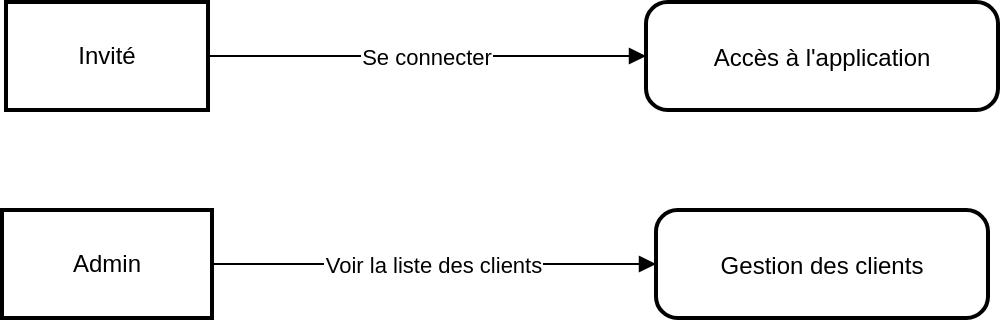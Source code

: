 <mxfile version="26.1.0">
  <diagram name="Page-1" id="hLv7Ui3e73l8ZV9Nw2j4">
    <mxGraphModel>
      <root>
        <mxCell id="0" />
        <mxCell id="1" parent="0" />
        <mxCell id="2" value="Invité" style="whiteSpace=wrap;strokeWidth=2;" vertex="1" parent="1">
          <mxGeometry x="10" y="8" width="101" height="54" as="geometry" />
        </mxCell>
        <mxCell id="3" value="Accès à l&#39;application" style="rounded=1;arcSize=20;strokeWidth=2" vertex="1" parent="1">
          <mxGeometry x="330" y="8" width="176" height="54" as="geometry" />
        </mxCell>
        <mxCell id="4" value="Admin" style="whiteSpace=wrap;strokeWidth=2;" vertex="1" parent="1">
          <mxGeometry x="8" y="112" width="105" height="54" as="geometry" />
        </mxCell>
        <mxCell id="5" value="Gestion des clients" style="rounded=1;arcSize=20;strokeWidth=2" vertex="1" parent="1">
          <mxGeometry x="335" y="112" width="166" height="54" as="geometry" />
        </mxCell>
        <mxCell id="6" value="Se connecter" style="curved=1;startArrow=none;endArrow=block;exitX=1;exitY=0.5;entryX=0;entryY=0.5;" edge="1" parent="1" source="2" target="3">
          <mxGeometry relative="1" as="geometry">
            <Array as="points" />
          </mxGeometry>
        </mxCell>
        <mxCell id="7" value="Voir la liste des clients" style="curved=1;startArrow=none;endArrow=block;exitX=1;exitY=0.5;entryX=0;entryY=0.5;" edge="1" parent="1" source="4" target="5">
          <mxGeometry relative="1" as="geometry">
            <Array as="points" />
          </mxGeometry>
        </mxCell>
      </root>
    </mxGraphModel>
  </diagram>
</mxfile>
